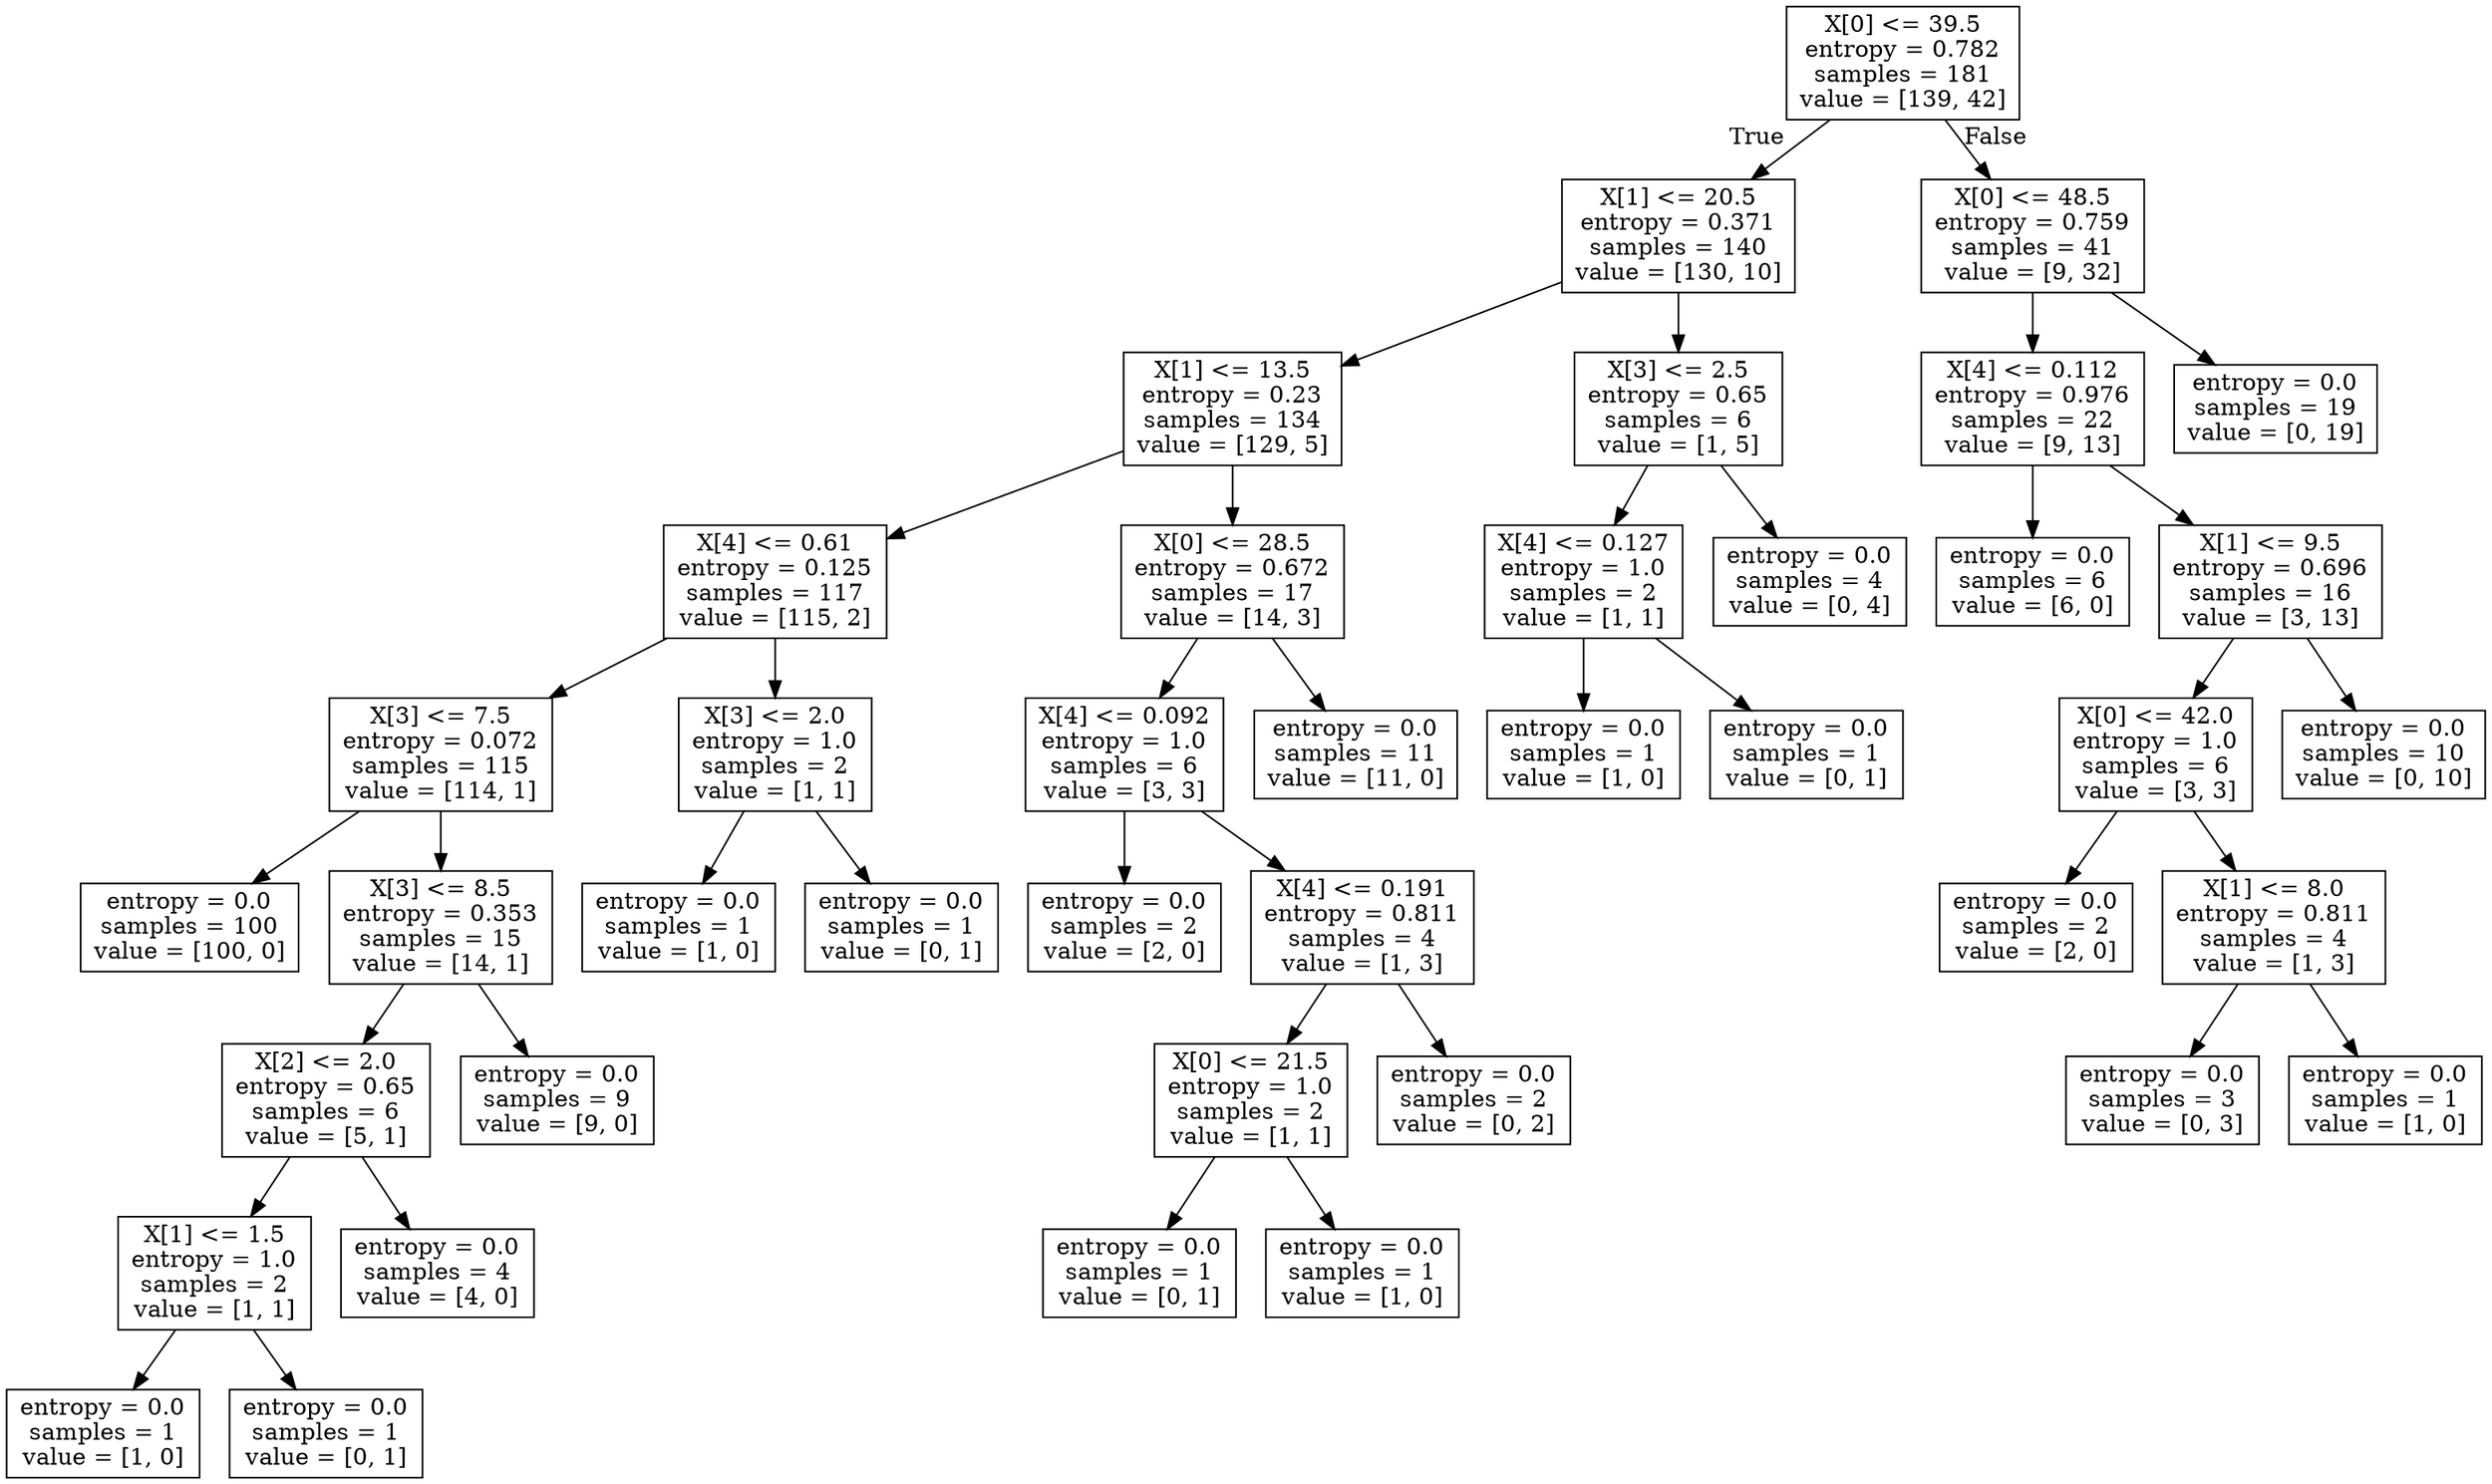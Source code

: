 digraph Tree {
node [shape=box] ;
0 [label="X[0] <= 39.5\nentropy = 0.782\nsamples = 181\nvalue = [139, 42]"] ;
1 [label="X[1] <= 20.5\nentropy = 0.371\nsamples = 140\nvalue = [130, 10]"] ;
0 -> 1 [labeldistance=2.5, labelangle=45, headlabel="True"] ;
2 [label="X[1] <= 13.5\nentropy = 0.23\nsamples = 134\nvalue = [129, 5]"] ;
1 -> 2 ;
3 [label="X[4] <= 0.61\nentropy = 0.125\nsamples = 117\nvalue = [115, 2]"] ;
2 -> 3 ;
4 [label="X[3] <= 7.5\nentropy = 0.072\nsamples = 115\nvalue = [114, 1]"] ;
3 -> 4 ;
5 [label="entropy = 0.0\nsamples = 100\nvalue = [100, 0]"] ;
4 -> 5 ;
6 [label="X[3] <= 8.5\nentropy = 0.353\nsamples = 15\nvalue = [14, 1]"] ;
4 -> 6 ;
7 [label="X[2] <= 2.0\nentropy = 0.65\nsamples = 6\nvalue = [5, 1]"] ;
6 -> 7 ;
8 [label="X[1] <= 1.5\nentropy = 1.0\nsamples = 2\nvalue = [1, 1]"] ;
7 -> 8 ;
9 [label="entropy = 0.0\nsamples = 1\nvalue = [1, 0]"] ;
8 -> 9 ;
10 [label="entropy = 0.0\nsamples = 1\nvalue = [0, 1]"] ;
8 -> 10 ;
11 [label="entropy = 0.0\nsamples = 4\nvalue = [4, 0]"] ;
7 -> 11 ;
12 [label="entropy = 0.0\nsamples = 9\nvalue = [9, 0]"] ;
6 -> 12 ;
13 [label="X[3] <= 2.0\nentropy = 1.0\nsamples = 2\nvalue = [1, 1]"] ;
3 -> 13 ;
14 [label="entropy = 0.0\nsamples = 1\nvalue = [1, 0]"] ;
13 -> 14 ;
15 [label="entropy = 0.0\nsamples = 1\nvalue = [0, 1]"] ;
13 -> 15 ;
16 [label="X[0] <= 28.5\nentropy = 0.672\nsamples = 17\nvalue = [14, 3]"] ;
2 -> 16 ;
17 [label="X[4] <= 0.092\nentropy = 1.0\nsamples = 6\nvalue = [3, 3]"] ;
16 -> 17 ;
18 [label="entropy = 0.0\nsamples = 2\nvalue = [2, 0]"] ;
17 -> 18 ;
19 [label="X[4] <= 0.191\nentropy = 0.811\nsamples = 4\nvalue = [1, 3]"] ;
17 -> 19 ;
20 [label="X[0] <= 21.5\nentropy = 1.0\nsamples = 2\nvalue = [1, 1]"] ;
19 -> 20 ;
21 [label="entropy = 0.0\nsamples = 1\nvalue = [0, 1]"] ;
20 -> 21 ;
22 [label="entropy = 0.0\nsamples = 1\nvalue = [1, 0]"] ;
20 -> 22 ;
23 [label="entropy = 0.0\nsamples = 2\nvalue = [0, 2]"] ;
19 -> 23 ;
24 [label="entropy = 0.0\nsamples = 11\nvalue = [11, 0]"] ;
16 -> 24 ;
25 [label="X[3] <= 2.5\nentropy = 0.65\nsamples = 6\nvalue = [1, 5]"] ;
1 -> 25 ;
26 [label="X[4] <= 0.127\nentropy = 1.0\nsamples = 2\nvalue = [1, 1]"] ;
25 -> 26 ;
27 [label="entropy = 0.0\nsamples = 1\nvalue = [1, 0]"] ;
26 -> 27 ;
28 [label="entropy = 0.0\nsamples = 1\nvalue = [0, 1]"] ;
26 -> 28 ;
29 [label="entropy = 0.0\nsamples = 4\nvalue = [0, 4]"] ;
25 -> 29 ;
30 [label="X[0] <= 48.5\nentropy = 0.759\nsamples = 41\nvalue = [9, 32]"] ;
0 -> 30 [labeldistance=2.5, labelangle=-45, headlabel="False"] ;
31 [label="X[4] <= 0.112\nentropy = 0.976\nsamples = 22\nvalue = [9, 13]"] ;
30 -> 31 ;
32 [label="entropy = 0.0\nsamples = 6\nvalue = [6, 0]"] ;
31 -> 32 ;
33 [label="X[1] <= 9.5\nentropy = 0.696\nsamples = 16\nvalue = [3, 13]"] ;
31 -> 33 ;
34 [label="X[0] <= 42.0\nentropy = 1.0\nsamples = 6\nvalue = [3, 3]"] ;
33 -> 34 ;
35 [label="entropy = 0.0\nsamples = 2\nvalue = [2, 0]"] ;
34 -> 35 ;
36 [label="X[1] <= 8.0\nentropy = 0.811\nsamples = 4\nvalue = [1, 3]"] ;
34 -> 36 ;
37 [label="entropy = 0.0\nsamples = 3\nvalue = [0, 3]"] ;
36 -> 37 ;
38 [label="entropy = 0.0\nsamples = 1\nvalue = [1, 0]"] ;
36 -> 38 ;
39 [label="entropy = 0.0\nsamples = 10\nvalue = [0, 10]"] ;
33 -> 39 ;
40 [label="entropy = 0.0\nsamples = 19\nvalue = [0, 19]"] ;
30 -> 40 ;
}
